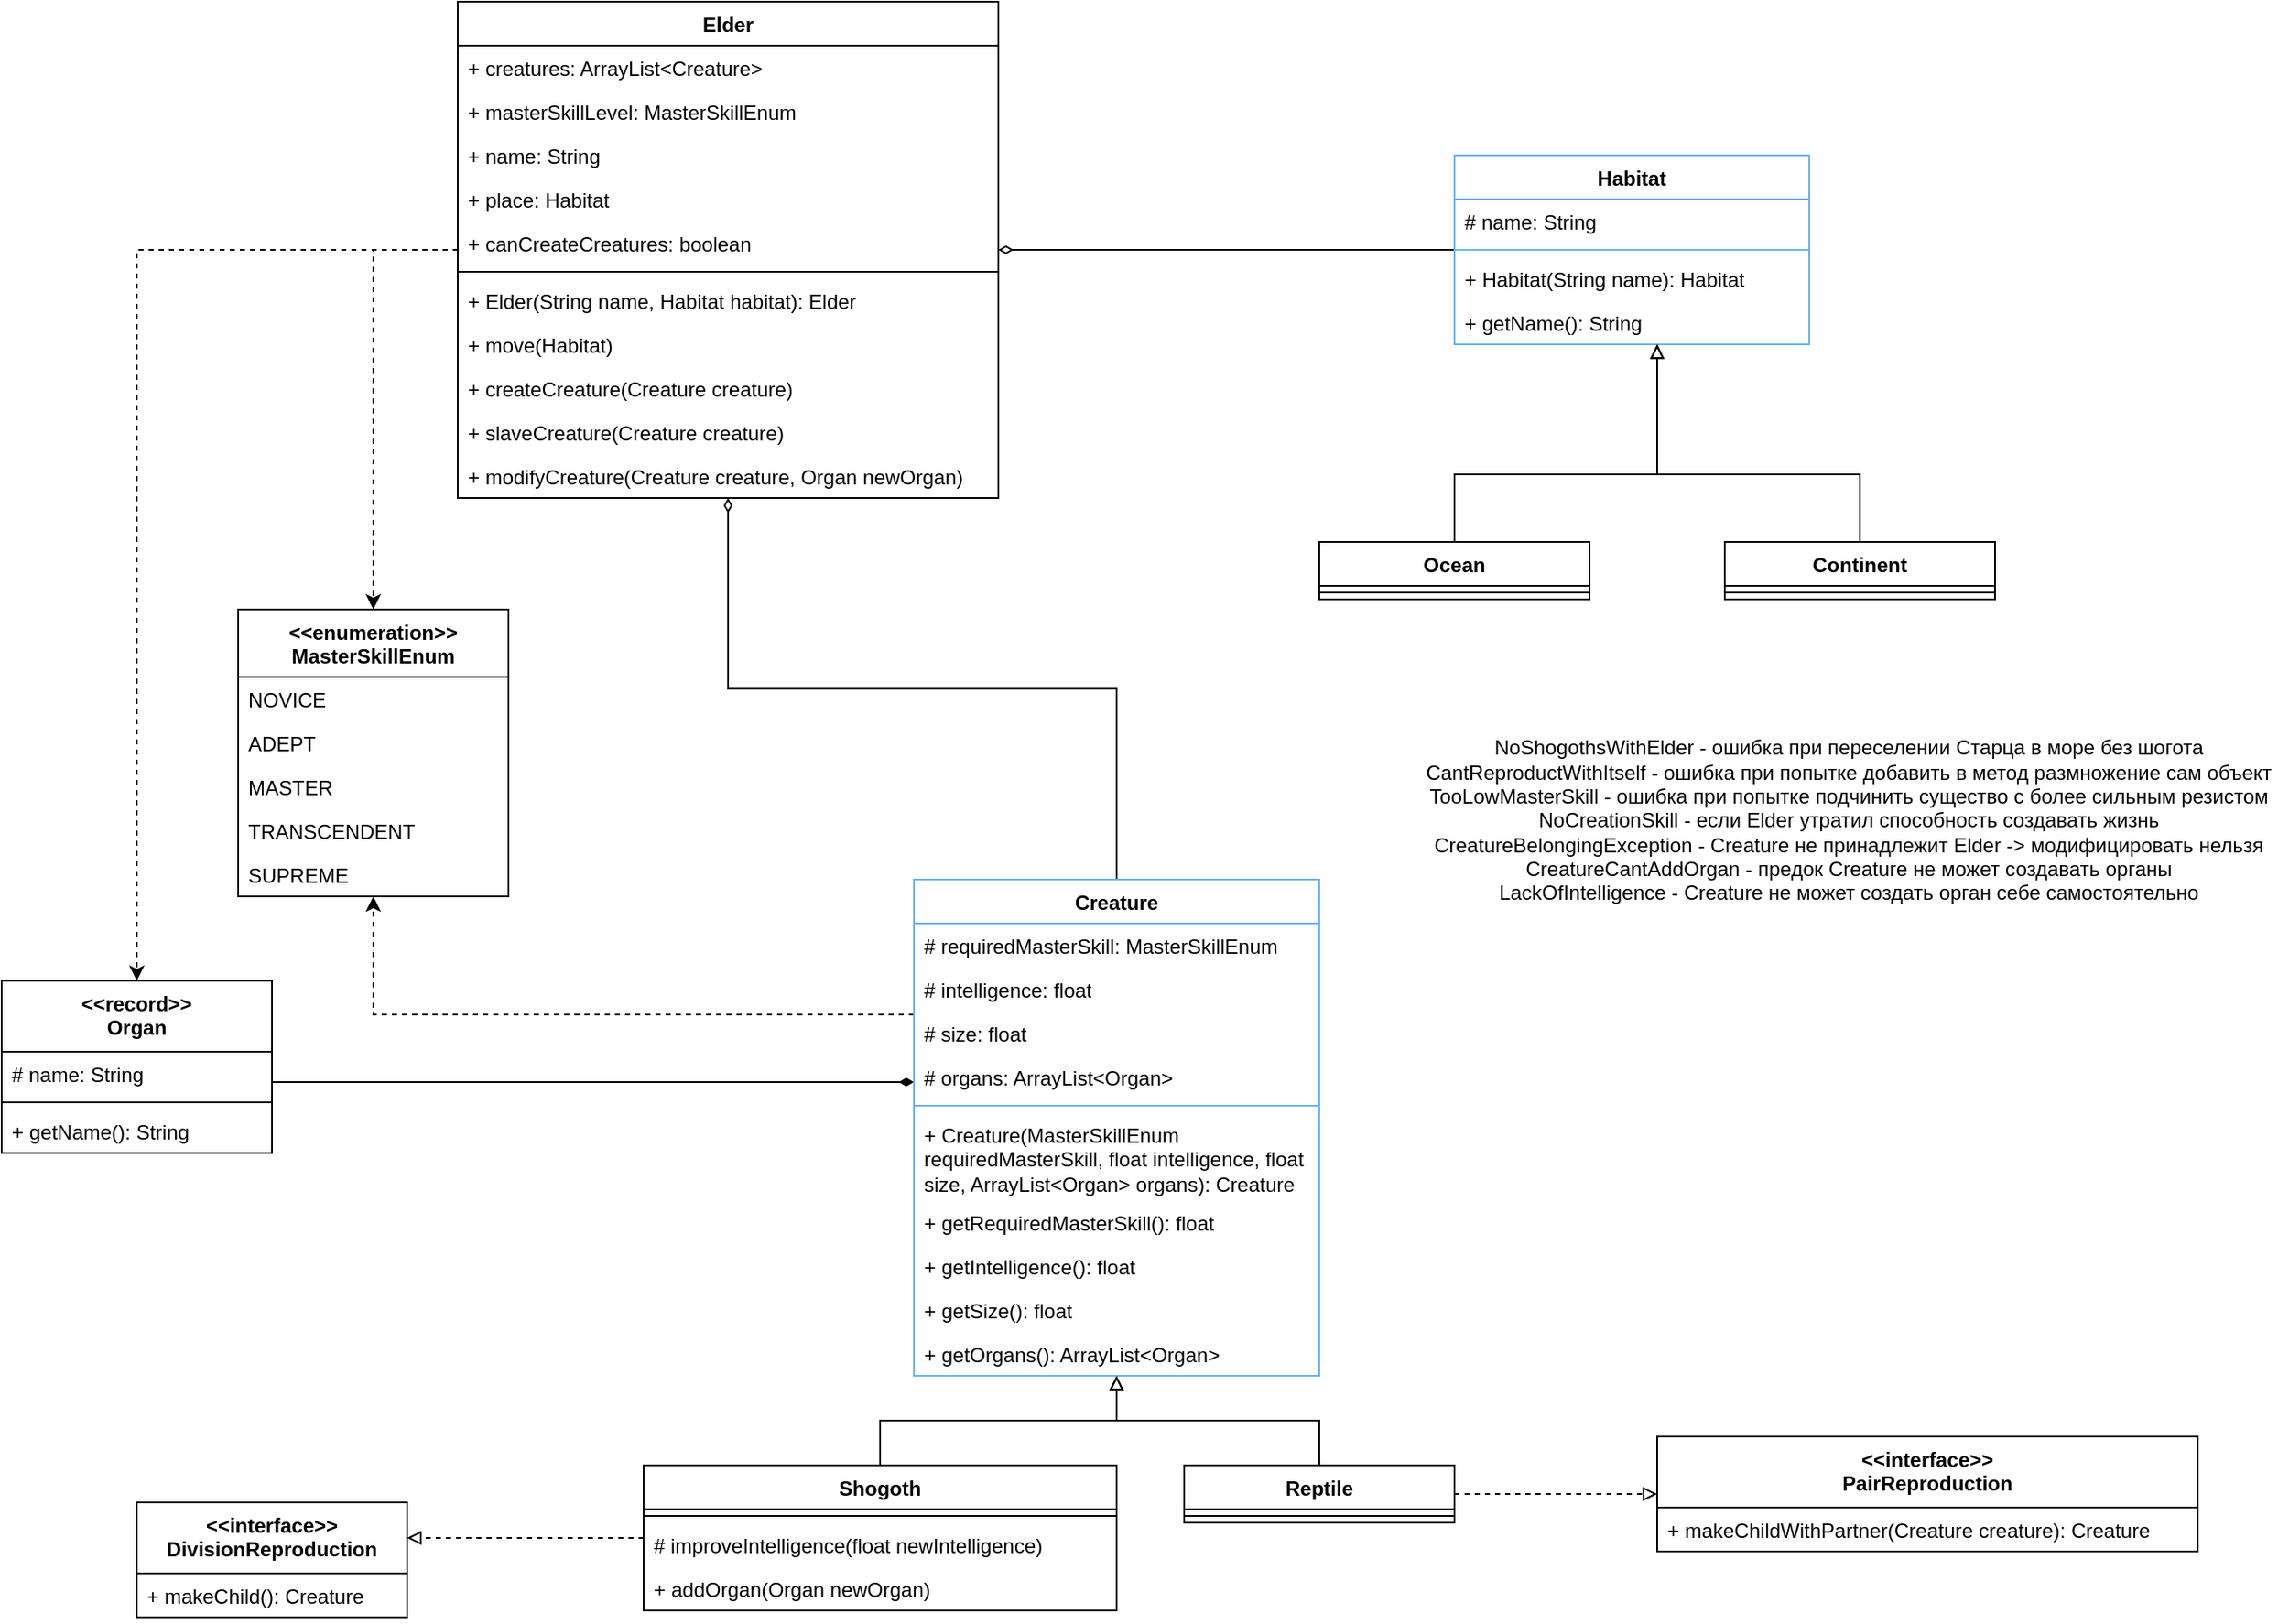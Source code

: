 <mxfile version="24.8.6">
  <diagram id="C5RBs43oDa-KdzZeNtuy" name="Page-1">
    <mxGraphModel dx="2560" dy="2148" grid="1" gridSize="10" guides="1" tooltips="1" connect="1" arrows="1" fold="1" page="1" pageScale="1" pageWidth="827" pageHeight="1169" math="0" shadow="0">
      <root>
        <mxCell id="WIyWlLk6GJQsqaUBKTNV-0" />
        <mxCell id="WIyWlLk6GJQsqaUBKTNV-1" parent="WIyWlLk6GJQsqaUBKTNV-0" />
        <mxCell id="Qfp754_vksHCgPkYxAVa-96" style="edgeStyle=orthogonalEdgeStyle;rounded=0;orthogonalLoop=1;jettySize=auto;html=1;endArrow=none;endFill=0;startArrow=diamondThin;startFill=0;" edge="1" parent="WIyWlLk6GJQsqaUBKTNV-1" source="Qfp754_vksHCgPkYxAVa-0" target="Qfp754_vksHCgPkYxAVa-4">
          <mxGeometry relative="1" as="geometry" />
        </mxCell>
        <mxCell id="Qfp754_vksHCgPkYxAVa-99" style="edgeStyle=orthogonalEdgeStyle;rounded=0;orthogonalLoop=1;jettySize=auto;html=1;dashed=1;" edge="1" parent="WIyWlLk6GJQsqaUBKTNV-1" source="Qfp754_vksHCgPkYxAVa-0" target="Qfp754_vksHCgPkYxAVa-64">
          <mxGeometry relative="1" as="geometry">
            <Array as="points">
              <mxPoint x="-200" y="-93" />
            </Array>
          </mxGeometry>
        </mxCell>
        <mxCell id="Qfp754_vksHCgPkYxAVa-101" style="edgeStyle=orthogonalEdgeStyle;rounded=0;orthogonalLoop=1;jettySize=auto;html=1;dashed=1;" edge="1" parent="WIyWlLk6GJQsqaUBKTNV-1" source="Qfp754_vksHCgPkYxAVa-0" target="Qfp754_vksHCgPkYxAVa-83">
          <mxGeometry relative="1" as="geometry" />
        </mxCell>
        <mxCell id="Qfp754_vksHCgPkYxAVa-106" style="edgeStyle=orthogonalEdgeStyle;rounded=0;orthogonalLoop=1;jettySize=auto;html=1;endArrow=none;endFill=0;startArrow=diamondThin;startFill=0;" edge="1" parent="WIyWlLk6GJQsqaUBKTNV-1" source="Qfp754_vksHCgPkYxAVa-0" target="Qfp754_vksHCgPkYxAVa-26">
          <mxGeometry relative="1" as="geometry" />
        </mxCell>
        <mxCell id="Qfp754_vksHCgPkYxAVa-0" value="Elder" style="swimlane;fontStyle=1;align=center;verticalAlign=top;childLayout=stackLayout;horizontal=1;startSize=26;horizontalStack=0;resizeParent=1;resizeParentMax=0;resizeLast=0;collapsible=1;marginBottom=0;whiteSpace=wrap;html=1;" vertex="1" parent="WIyWlLk6GJQsqaUBKTNV-1">
          <mxGeometry x="-150" y="-240" width="320" height="294" as="geometry" />
        </mxCell>
        <mxCell id="Qfp754_vksHCgPkYxAVa-1" value="+ creatures: ArrayList&amp;lt;Creature&amp;gt;" style="text;strokeColor=none;fillColor=none;align=left;verticalAlign=top;spacingLeft=4;spacingRight=4;overflow=hidden;rotatable=0;points=[[0,0.5],[1,0.5]];portConstraint=eastwest;whiteSpace=wrap;html=1;" vertex="1" parent="Qfp754_vksHCgPkYxAVa-0">
          <mxGeometry y="26" width="320" height="26" as="geometry" />
        </mxCell>
        <mxCell id="Qfp754_vksHCgPkYxAVa-23" value="+ masterSkillLevel: MasterSkillEnum" style="text;strokeColor=none;fillColor=none;align=left;verticalAlign=top;spacingLeft=4;spacingRight=4;overflow=hidden;rotatable=0;points=[[0,0.5],[1,0.5]];portConstraint=eastwest;whiteSpace=wrap;html=1;" vertex="1" parent="Qfp754_vksHCgPkYxAVa-0">
          <mxGeometry y="52" width="320" height="26" as="geometry" />
        </mxCell>
        <mxCell id="Qfp754_vksHCgPkYxAVa-63" value="+ name: String" style="text;strokeColor=none;fillColor=none;align=left;verticalAlign=top;spacingLeft=4;spacingRight=4;overflow=hidden;rotatable=0;points=[[0,0.5],[1,0.5]];portConstraint=eastwest;whiteSpace=wrap;html=1;" vertex="1" parent="Qfp754_vksHCgPkYxAVa-0">
          <mxGeometry y="78" width="320" height="26" as="geometry" />
        </mxCell>
        <mxCell id="Qfp754_vksHCgPkYxAVa-24" value="+ place: Habitat" style="text;strokeColor=none;fillColor=none;align=left;verticalAlign=top;spacingLeft=4;spacingRight=4;overflow=hidden;rotatable=0;points=[[0,0.5],[1,0.5]];portConstraint=eastwest;whiteSpace=wrap;html=1;" vertex="1" parent="Qfp754_vksHCgPkYxAVa-0">
          <mxGeometry y="104" width="320" height="26" as="geometry" />
        </mxCell>
        <mxCell id="Qfp754_vksHCgPkYxAVa-78" value="+ canCreateCreatures: boolean" style="text;strokeColor=none;fillColor=none;align=left;verticalAlign=top;spacingLeft=4;spacingRight=4;overflow=hidden;rotatable=0;points=[[0,0.5],[1,0.5]];portConstraint=eastwest;whiteSpace=wrap;html=1;" vertex="1" parent="Qfp754_vksHCgPkYxAVa-0">
          <mxGeometry y="130" width="320" height="26" as="geometry" />
        </mxCell>
        <mxCell id="Qfp754_vksHCgPkYxAVa-2" value="" style="line;strokeWidth=1;fillColor=none;align=left;verticalAlign=middle;spacingTop=-1;spacingLeft=3;spacingRight=3;rotatable=0;labelPosition=right;points=[];portConstraint=eastwest;strokeColor=inherit;" vertex="1" parent="Qfp754_vksHCgPkYxAVa-0">
          <mxGeometry y="156" width="320" height="8" as="geometry" />
        </mxCell>
        <mxCell id="Qfp754_vksHCgPkYxAVa-62" value="+ Elder(String name, Habitat habitat): Elder" style="text;strokeColor=none;fillColor=none;align=left;verticalAlign=top;spacingLeft=4;spacingRight=4;overflow=hidden;rotatable=0;points=[[0,0.5],[1,0.5]];portConstraint=eastwest;whiteSpace=wrap;html=1;" vertex="1" parent="Qfp754_vksHCgPkYxAVa-0">
          <mxGeometry y="164" width="320" height="26" as="geometry" />
        </mxCell>
        <mxCell id="Qfp754_vksHCgPkYxAVa-3" value="+ move(Habitat)" style="text;strokeColor=none;fillColor=none;align=left;verticalAlign=top;spacingLeft=4;spacingRight=4;overflow=hidden;rotatable=0;points=[[0,0.5],[1,0.5]];portConstraint=eastwest;whiteSpace=wrap;html=1;" vertex="1" parent="Qfp754_vksHCgPkYxAVa-0">
          <mxGeometry y="190" width="320" height="26" as="geometry" />
        </mxCell>
        <mxCell id="Qfp754_vksHCgPkYxAVa-37" value="+ createCreature(Creature creature)" style="text;strokeColor=none;fillColor=none;align=left;verticalAlign=top;spacingLeft=4;spacingRight=4;overflow=hidden;rotatable=0;points=[[0,0.5],[1,0.5]];portConstraint=eastwest;whiteSpace=wrap;html=1;" vertex="1" parent="Qfp754_vksHCgPkYxAVa-0">
          <mxGeometry y="216" width="320" height="26" as="geometry" />
        </mxCell>
        <mxCell id="Qfp754_vksHCgPkYxAVa-25" value="+ slaveCreature(Creature creature)" style="text;strokeColor=none;fillColor=none;align=left;verticalAlign=top;spacingLeft=4;spacingRight=4;overflow=hidden;rotatable=0;points=[[0,0.5],[1,0.5]];portConstraint=eastwest;whiteSpace=wrap;html=1;" vertex="1" parent="Qfp754_vksHCgPkYxAVa-0">
          <mxGeometry y="242" width="320" height="26" as="geometry" />
        </mxCell>
        <mxCell id="Qfp754_vksHCgPkYxAVa-79" value="+ modifyCreature(Creature creature, Organ newOrgan)" style="text;strokeColor=none;fillColor=none;align=left;verticalAlign=top;spacingLeft=4;spacingRight=4;overflow=hidden;rotatable=0;points=[[0,0.5],[1,0.5]];portConstraint=eastwest;whiteSpace=wrap;html=1;" vertex="1" parent="Qfp754_vksHCgPkYxAVa-0">
          <mxGeometry y="268" width="320" height="26" as="geometry" />
        </mxCell>
        <mxCell id="Qfp754_vksHCgPkYxAVa-4" value="Habitat" style="swimlane;fontStyle=1;align=center;verticalAlign=top;childLayout=stackLayout;horizontal=1;startSize=26;horizontalStack=0;resizeParent=1;resizeParentMax=0;resizeLast=0;collapsible=1;marginBottom=0;whiteSpace=wrap;html=1;strokeColor=#66B2FF;" vertex="1" parent="WIyWlLk6GJQsqaUBKTNV-1">
          <mxGeometry x="440" y="-149" width="210" height="112" as="geometry" />
        </mxCell>
        <mxCell id="Qfp754_vksHCgPkYxAVa-5" value="# name: String" style="text;strokeColor=none;fillColor=none;align=left;verticalAlign=top;spacingLeft=4;spacingRight=4;overflow=hidden;rotatable=0;points=[[0,0.5],[1,0.5]];portConstraint=eastwest;whiteSpace=wrap;html=1;" vertex="1" parent="Qfp754_vksHCgPkYxAVa-4">
          <mxGeometry y="26" width="210" height="26" as="geometry" />
        </mxCell>
        <mxCell id="Qfp754_vksHCgPkYxAVa-92" value="" style="line;strokeWidth=1;fillColor=none;align=left;verticalAlign=middle;spacingTop=-1;spacingLeft=3;spacingRight=3;rotatable=0;labelPosition=right;points=[];portConstraint=eastwest;strokeColor=inherit;" vertex="1" parent="Qfp754_vksHCgPkYxAVa-4">
          <mxGeometry y="52" width="210" height="8" as="geometry" />
        </mxCell>
        <mxCell id="Qfp754_vksHCgPkYxAVa-108" value="+ Habitat(String name): Habitat" style="text;strokeColor=none;fillColor=none;align=left;verticalAlign=top;spacingLeft=4;spacingRight=4;overflow=hidden;rotatable=0;points=[[0,0.5],[1,0.5]];portConstraint=eastwest;whiteSpace=wrap;html=1;" vertex="1" parent="Qfp754_vksHCgPkYxAVa-4">
          <mxGeometry y="60" width="210" height="26" as="geometry" />
        </mxCell>
        <mxCell id="Qfp754_vksHCgPkYxAVa-93" value="+ getName(): String" style="text;strokeColor=none;fillColor=none;align=left;verticalAlign=top;spacingLeft=4;spacingRight=4;overflow=hidden;rotatable=0;points=[[0,0.5],[1,0.5]];portConstraint=eastwest;whiteSpace=wrap;html=1;" vertex="1" parent="Qfp754_vksHCgPkYxAVa-4">
          <mxGeometry y="86" width="210" height="26" as="geometry" />
        </mxCell>
        <mxCell id="Qfp754_vksHCgPkYxAVa-17" style="edgeStyle=orthogonalEdgeStyle;rounded=0;orthogonalLoop=1;jettySize=auto;html=1;endArrow=block;endFill=0;" edge="1" parent="WIyWlLk6GJQsqaUBKTNV-1" source="Qfp754_vksHCgPkYxAVa-8">
          <mxGeometry relative="1" as="geometry">
            <mxPoint x="560" y="-37.0" as="targetPoint" />
            <Array as="points">
              <mxPoint x="440" y="40" />
              <mxPoint x="560" y="40" />
            </Array>
          </mxGeometry>
        </mxCell>
        <mxCell id="Qfp754_vksHCgPkYxAVa-8" value="Ocean" style="swimlane;fontStyle=1;align=center;verticalAlign=top;childLayout=stackLayout;horizontal=1;startSize=26;horizontalStack=0;resizeParent=1;resizeParentMax=0;resizeLast=0;collapsible=1;marginBottom=0;whiteSpace=wrap;html=1;" vertex="1" parent="WIyWlLk6GJQsqaUBKTNV-1">
          <mxGeometry x="360" y="80" width="160" height="34" as="geometry" />
        </mxCell>
        <mxCell id="Qfp754_vksHCgPkYxAVa-10" value="" style="line;strokeWidth=1;fillColor=none;align=left;verticalAlign=middle;spacingTop=-1;spacingLeft=3;spacingRight=3;rotatable=0;labelPosition=right;points=[];portConstraint=eastwest;strokeColor=inherit;" vertex="1" parent="Qfp754_vksHCgPkYxAVa-8">
          <mxGeometry y="26" width="160" height="8" as="geometry" />
        </mxCell>
        <mxCell id="Qfp754_vksHCgPkYxAVa-16" style="edgeStyle=orthogonalEdgeStyle;rounded=0;orthogonalLoop=1;jettySize=auto;html=1;endArrow=block;endFill=0;" edge="1" parent="WIyWlLk6GJQsqaUBKTNV-1" source="Qfp754_vksHCgPkYxAVa-12">
          <mxGeometry relative="1" as="geometry">
            <mxPoint x="560" y="-37.0" as="targetPoint" />
            <Array as="points">
              <mxPoint x="680" y="40" />
              <mxPoint x="560" y="40" />
            </Array>
          </mxGeometry>
        </mxCell>
        <mxCell id="Qfp754_vksHCgPkYxAVa-12" value="Continent" style="swimlane;fontStyle=1;align=center;verticalAlign=top;childLayout=stackLayout;horizontal=1;startSize=26;horizontalStack=0;resizeParent=1;resizeParentMax=0;resizeLast=0;collapsible=1;marginBottom=0;whiteSpace=wrap;html=1;" vertex="1" parent="WIyWlLk6GJQsqaUBKTNV-1">
          <mxGeometry x="600" y="80" width="160" height="34" as="geometry" />
        </mxCell>
        <mxCell id="Qfp754_vksHCgPkYxAVa-14" value="" style="line;strokeWidth=1;fillColor=none;align=left;verticalAlign=middle;spacingTop=-1;spacingLeft=3;spacingRight=3;rotatable=0;labelPosition=right;points=[];portConstraint=eastwest;strokeColor=inherit;" vertex="1" parent="Qfp754_vksHCgPkYxAVa-12">
          <mxGeometry y="26" width="160" height="8" as="geometry" />
        </mxCell>
        <mxCell id="Qfp754_vksHCgPkYxAVa-31" style="edgeStyle=orthogonalEdgeStyle;rounded=0;orthogonalLoop=1;jettySize=auto;html=1;endArrow=block;endFill=0;" edge="1" parent="WIyWlLk6GJQsqaUBKTNV-1" source="Qfp754_vksHCgPkYxAVa-18" target="Qfp754_vksHCgPkYxAVa-26">
          <mxGeometry relative="1" as="geometry" />
        </mxCell>
        <mxCell id="Qfp754_vksHCgPkYxAVa-50" style="edgeStyle=orthogonalEdgeStyle;rounded=0;orthogonalLoop=1;jettySize=auto;html=1;endArrow=block;endFill=0;dashed=1;" edge="1" parent="WIyWlLk6GJQsqaUBKTNV-1" source="Qfp754_vksHCgPkYxAVa-18" target="Qfp754_vksHCgPkYxAVa-46">
          <mxGeometry relative="1" as="geometry" />
        </mxCell>
        <mxCell id="Qfp754_vksHCgPkYxAVa-18" value="Reptile" style="swimlane;fontStyle=1;align=center;verticalAlign=top;childLayout=stackLayout;horizontal=1;startSize=26;horizontalStack=0;resizeParent=1;resizeParentMax=0;resizeLast=0;collapsible=1;marginBottom=0;whiteSpace=wrap;html=1;" vertex="1" parent="WIyWlLk6GJQsqaUBKTNV-1">
          <mxGeometry x="280" y="627" width="160" height="34" as="geometry" />
        </mxCell>
        <mxCell id="Qfp754_vksHCgPkYxAVa-20" value="" style="line;strokeWidth=1;fillColor=none;align=left;verticalAlign=middle;spacingTop=-1;spacingLeft=3;spacingRight=3;rotatable=0;labelPosition=right;points=[];portConstraint=eastwest;strokeColor=inherit;" vertex="1" parent="Qfp754_vksHCgPkYxAVa-18">
          <mxGeometry y="26" width="160" height="8" as="geometry" />
        </mxCell>
        <mxCell id="Qfp754_vksHCgPkYxAVa-22" value="NoShogothsWithElder - ошибка при переселении Старца в море без шогота&lt;div&gt;CantReproductWithItself - ошибка при попытке добавить в метод размножение сам объект&lt;/div&gt;&lt;div&gt;TooLowMasterSkill - ошибка при попытке подчинить существо с более сильным резистом&lt;/div&gt;&lt;div&gt;NoCreationSkill - если Elder утратил способность создавать жизнь&lt;/div&gt;&lt;div&gt;CreatureBelongingException - Creature не принадлежит Elder -&amp;gt; модифицировать нельзя&lt;/div&gt;&lt;div&gt;CreatureCantAddOrgan - предок Creature не может создавать органы&lt;/div&gt;&lt;div&gt;LackOfIntelligence - Creature не может создать орган себе самостоятельно&lt;/div&gt;" style="text;html=1;align=center;verticalAlign=middle;resizable=0;points=[];autosize=1;strokeColor=none;fillColor=none;" vertex="1" parent="WIyWlLk6GJQsqaUBKTNV-1">
          <mxGeometry x="413" y="190" width="520" height="110" as="geometry" />
        </mxCell>
        <mxCell id="Qfp754_vksHCgPkYxAVa-95" style="edgeStyle=orthogonalEdgeStyle;rounded=0;orthogonalLoop=1;jettySize=auto;html=1;endArrow=none;endFill=0;startArrow=diamondThin;startFill=1;" edge="1" parent="WIyWlLk6GJQsqaUBKTNV-1" source="Qfp754_vksHCgPkYxAVa-26" target="Qfp754_vksHCgPkYxAVa-83">
          <mxGeometry relative="1" as="geometry">
            <Array as="points">
              <mxPoint x="-60" y="400" />
              <mxPoint x="-60" y="400" />
            </Array>
          </mxGeometry>
        </mxCell>
        <mxCell id="Qfp754_vksHCgPkYxAVa-105" style="edgeStyle=orthogonalEdgeStyle;rounded=0;orthogonalLoop=1;jettySize=auto;html=1;dashed=1;" edge="1" parent="WIyWlLk6GJQsqaUBKTNV-1" source="Qfp754_vksHCgPkYxAVa-26" target="Qfp754_vksHCgPkYxAVa-64">
          <mxGeometry relative="1" as="geometry">
            <Array as="points">
              <mxPoint x="-200" y="360" />
            </Array>
          </mxGeometry>
        </mxCell>
        <mxCell id="Qfp754_vksHCgPkYxAVa-26" value="&lt;span style=&quot;white-space-collapse: preserve;&quot; data-src-align=&quot;0:5&quot; class=&quot;EzKURWReUAB5oZgtQNkl&quot;&gt;Creature&lt;/span&gt;" style="swimlane;fontStyle=1;align=center;verticalAlign=top;childLayout=stackLayout;horizontal=1;startSize=26;horizontalStack=0;resizeParent=1;resizeParentMax=0;resizeLast=0;collapsible=1;marginBottom=0;whiteSpace=wrap;html=1;strokeColor=#66B2FF;" vertex="1" parent="WIyWlLk6GJQsqaUBKTNV-1">
          <mxGeometry x="120" y="280" width="240" height="294" as="geometry" />
        </mxCell>
        <mxCell id="Qfp754_vksHCgPkYxAVa-39" value="# requiredMasterSkill: MasterSkillEnum" style="text;strokeColor=none;fillColor=none;align=left;verticalAlign=top;spacingLeft=4;spacingRight=4;overflow=hidden;rotatable=0;points=[[0,0.5],[1,0.5]];portConstraint=eastwest;whiteSpace=wrap;html=1;" vertex="1" parent="Qfp754_vksHCgPkYxAVa-26">
          <mxGeometry y="26" width="240" height="26" as="geometry" />
        </mxCell>
        <mxCell id="Qfp754_vksHCgPkYxAVa-19" value="# intelligence: float" style="text;strokeColor=none;fillColor=none;align=left;verticalAlign=top;spacingLeft=4;spacingRight=4;overflow=hidden;rotatable=0;points=[[0,0.5],[1,0.5]];portConstraint=eastwest;whiteSpace=wrap;html=1;" vertex="1" parent="Qfp754_vksHCgPkYxAVa-26">
          <mxGeometry y="52" width="240" height="26" as="geometry" />
        </mxCell>
        <mxCell id="Qfp754_vksHCgPkYxAVa-59" value="# size: float" style="text;strokeColor=none;fillColor=none;align=left;verticalAlign=top;spacingLeft=4;spacingRight=4;overflow=hidden;rotatable=0;points=[[0,0.5],[1,0.5]];portConstraint=eastwest;whiteSpace=wrap;html=1;" vertex="1" parent="Qfp754_vksHCgPkYxAVa-26">
          <mxGeometry y="78" width="240" height="26" as="geometry" />
        </mxCell>
        <mxCell id="Qfp754_vksHCgPkYxAVa-89" value="# organs: ArrayList&amp;lt;Organ&amp;gt;" style="text;strokeColor=none;fillColor=none;align=left;verticalAlign=top;spacingLeft=4;spacingRight=4;overflow=hidden;rotatable=0;points=[[0,0.5],[1,0.5]];portConstraint=eastwest;whiteSpace=wrap;html=1;" vertex="1" parent="Qfp754_vksHCgPkYxAVa-26">
          <mxGeometry y="104" width="240" height="26" as="geometry" />
        </mxCell>
        <mxCell id="Qfp754_vksHCgPkYxAVa-28" value="" style="line;strokeWidth=1;fillColor=none;align=left;verticalAlign=middle;spacingTop=-1;spacingLeft=3;spacingRight=3;rotatable=0;labelPosition=right;points=[];portConstraint=eastwest;strokeColor=inherit;" vertex="1" parent="Qfp754_vksHCgPkYxAVa-26">
          <mxGeometry y="130" width="240" height="8" as="geometry" />
        </mxCell>
        <mxCell id="Qfp754_vksHCgPkYxAVa-107" value="+ Creature(MasterSkillEnum requiredMasterSkill, float intelligence, float size, ArrayList&amp;lt;Organ&amp;gt; organs): Creature" style="text;strokeColor=none;fillColor=none;align=left;verticalAlign=top;spacingLeft=4;spacingRight=4;overflow=hidden;rotatable=0;points=[[0,0.5],[1,0.5]];portConstraint=eastwest;whiteSpace=wrap;html=1;" vertex="1" parent="Qfp754_vksHCgPkYxAVa-26">
          <mxGeometry y="138" width="240" height="52" as="geometry" />
        </mxCell>
        <mxCell id="Qfp754_vksHCgPkYxAVa-40" value="+ getRequiredMasterSkill(): float" style="text;strokeColor=none;fillColor=none;align=left;verticalAlign=top;spacingLeft=4;spacingRight=4;overflow=hidden;rotatable=0;points=[[0,0.5],[1,0.5]];portConstraint=eastwest;whiteSpace=wrap;html=1;" vertex="1" parent="Qfp754_vksHCgPkYxAVa-26">
          <mxGeometry y="190" width="240" height="26" as="geometry" />
        </mxCell>
        <mxCell id="Qfp754_vksHCgPkYxAVa-82" value="+ getIntelligence(): float" style="text;strokeColor=none;fillColor=none;align=left;verticalAlign=top;spacingLeft=4;spacingRight=4;overflow=hidden;rotatable=0;points=[[0,0.5],[1,0.5]];portConstraint=eastwest;whiteSpace=wrap;html=1;" vertex="1" parent="Qfp754_vksHCgPkYxAVa-26">
          <mxGeometry y="216" width="240" height="26" as="geometry" />
        </mxCell>
        <mxCell id="Qfp754_vksHCgPkYxAVa-60" value="+ getSize(): float" style="text;strokeColor=none;fillColor=none;align=left;verticalAlign=top;spacingLeft=4;spacingRight=4;overflow=hidden;rotatable=0;points=[[0,0.5],[1,0.5]];portConstraint=eastwest;whiteSpace=wrap;html=1;" vertex="1" parent="Qfp754_vksHCgPkYxAVa-26">
          <mxGeometry y="242" width="240" height="26" as="geometry" />
        </mxCell>
        <mxCell id="Qfp754_vksHCgPkYxAVa-90" value="+ getOrgans(): ArrayList&amp;lt;Organ&amp;gt;" style="text;strokeColor=none;fillColor=none;align=left;verticalAlign=top;spacingLeft=4;spacingRight=4;overflow=hidden;rotatable=0;points=[[0,0.5],[1,0.5]];portConstraint=eastwest;whiteSpace=wrap;html=1;" vertex="1" parent="Qfp754_vksHCgPkYxAVa-26">
          <mxGeometry y="268" width="240" height="26" as="geometry" />
        </mxCell>
        <mxCell id="Qfp754_vksHCgPkYxAVa-36" style="edgeStyle=orthogonalEdgeStyle;rounded=0;orthogonalLoop=1;jettySize=auto;html=1;endArrow=block;endFill=0;" edge="1" parent="WIyWlLk6GJQsqaUBKTNV-1" source="Qfp754_vksHCgPkYxAVa-32" target="Qfp754_vksHCgPkYxAVa-26">
          <mxGeometry relative="1" as="geometry" />
        </mxCell>
        <mxCell id="Qfp754_vksHCgPkYxAVa-56" style="edgeStyle=orthogonalEdgeStyle;rounded=0;orthogonalLoop=1;jettySize=auto;html=1;endArrow=block;endFill=0;dashed=1;" edge="1" parent="WIyWlLk6GJQsqaUBKTNV-1" source="Qfp754_vksHCgPkYxAVa-32" target="Qfp754_vksHCgPkYxAVa-51">
          <mxGeometry relative="1" as="geometry">
            <Array as="points">
              <mxPoint x="-250" y="687" />
              <mxPoint x="-250" y="687" />
            </Array>
          </mxGeometry>
        </mxCell>
        <mxCell id="Qfp754_vksHCgPkYxAVa-32" value="Shogoth" style="swimlane;fontStyle=1;align=center;verticalAlign=top;childLayout=stackLayout;horizontal=1;startSize=26;horizontalStack=0;resizeParent=1;resizeParentMax=0;resizeLast=0;collapsible=1;marginBottom=0;whiteSpace=wrap;html=1;" vertex="1" parent="WIyWlLk6GJQsqaUBKTNV-1">
          <mxGeometry x="-40" y="627" width="280" height="86" as="geometry" />
        </mxCell>
        <mxCell id="Qfp754_vksHCgPkYxAVa-34" value="" style="line;strokeWidth=1;fillColor=none;align=left;verticalAlign=middle;spacingTop=-1;spacingLeft=3;spacingRight=3;rotatable=0;labelPosition=right;points=[];portConstraint=eastwest;strokeColor=inherit;" vertex="1" parent="Qfp754_vksHCgPkYxAVa-32">
          <mxGeometry y="26" width="280" height="8" as="geometry" />
        </mxCell>
        <mxCell id="Qfp754_vksHCgPkYxAVa-91" value="# improveIntelligence(float newIntelligence)" style="text;strokeColor=none;fillColor=none;align=left;verticalAlign=top;spacingLeft=4;spacingRight=4;overflow=hidden;rotatable=0;points=[[0,0.5],[1,0.5]];portConstraint=eastwest;whiteSpace=wrap;html=1;" vertex="1" parent="Qfp754_vksHCgPkYxAVa-32">
          <mxGeometry y="34" width="280" height="26" as="geometry" />
        </mxCell>
        <mxCell id="Qfp754_vksHCgPkYxAVa-94" value="+ addOrgan(Organ newOrgan)" style="text;strokeColor=none;fillColor=none;align=left;verticalAlign=top;spacingLeft=4;spacingRight=4;overflow=hidden;rotatable=0;points=[[0,0.5],[1,0.5]];portConstraint=eastwest;whiteSpace=wrap;html=1;" vertex="1" parent="Qfp754_vksHCgPkYxAVa-32">
          <mxGeometry y="60" width="280" height="26" as="geometry" />
        </mxCell>
        <mxCell id="Qfp754_vksHCgPkYxAVa-46" value="&lt;div&gt;&lt;b&gt;&amp;lt;&amp;lt;interface&amp;gt;&amp;gt;&lt;/b&gt;&lt;/div&gt;&lt;b&gt;PairReproduction&lt;/b&gt;" style="swimlane;fontStyle=1;align=center;verticalAlign=top;childLayout=stackLayout;horizontal=1;startSize=42;horizontalStack=0;resizeParent=1;resizeParentMax=0;resizeLast=0;collapsible=1;marginBottom=0;whiteSpace=wrap;html=1;" vertex="1" parent="WIyWlLk6GJQsqaUBKTNV-1">
          <mxGeometry x="560" y="610" width="320" height="68" as="geometry" />
        </mxCell>
        <mxCell id="Qfp754_vksHCgPkYxAVa-49" value="+ makeChildWithPartner(Creature creature): Creature" style="text;strokeColor=none;fillColor=none;align=left;verticalAlign=top;spacingLeft=4;spacingRight=4;overflow=hidden;rotatable=0;points=[[0,0.5],[1,0.5]];portConstraint=eastwest;whiteSpace=wrap;html=1;" vertex="1" parent="Qfp754_vksHCgPkYxAVa-46">
          <mxGeometry y="42" width="320" height="26" as="geometry" />
        </mxCell>
        <mxCell id="Qfp754_vksHCgPkYxAVa-51" value="&lt;div&gt;&lt;b&gt;&amp;lt;&amp;lt;interface&amp;gt;&amp;gt;&lt;/b&gt;&lt;/div&gt;&lt;b&gt;DivisionReproduction&lt;/b&gt;" style="swimlane;fontStyle=1;align=center;verticalAlign=top;childLayout=stackLayout;horizontal=1;startSize=42;horizontalStack=0;resizeParent=1;resizeParentMax=0;resizeLast=0;collapsible=1;marginBottom=0;whiteSpace=wrap;html=1;" vertex="1" parent="WIyWlLk6GJQsqaUBKTNV-1">
          <mxGeometry x="-340" y="649" width="160" height="68" as="geometry" />
        </mxCell>
        <mxCell id="Qfp754_vksHCgPkYxAVa-54" value="+ makeChild(): Creature" style="text;strokeColor=none;fillColor=none;align=left;verticalAlign=top;spacingLeft=4;spacingRight=4;overflow=hidden;rotatable=0;points=[[0,0.5],[1,0.5]];portConstraint=eastwest;whiteSpace=wrap;html=1;" vertex="1" parent="Qfp754_vksHCgPkYxAVa-51">
          <mxGeometry y="42" width="160" height="26" as="geometry" />
        </mxCell>
        <mxCell id="Qfp754_vksHCgPkYxAVa-64" value="&amp;lt;&amp;lt;enumeration&amp;gt;&amp;gt;&lt;div&gt;MasterSkillEnum&lt;/div&gt;" style="swimlane;fontStyle=1;align=center;verticalAlign=top;childLayout=stackLayout;horizontal=1;startSize=40;horizontalStack=0;resizeParent=1;resizeParentMax=0;resizeLast=0;collapsible=1;marginBottom=0;whiteSpace=wrap;html=1;" vertex="1" parent="WIyWlLk6GJQsqaUBKTNV-1">
          <mxGeometry x="-280" y="120" width="160" height="170" as="geometry" />
        </mxCell>
        <mxCell id="Qfp754_vksHCgPkYxAVa-65" value="NOVICE" style="text;strokeColor=none;fillColor=none;align=left;verticalAlign=top;spacingLeft=4;spacingRight=4;overflow=hidden;rotatable=0;points=[[0,0.5],[1,0.5]];portConstraint=eastwest;whiteSpace=wrap;html=1;" vertex="1" parent="Qfp754_vksHCgPkYxAVa-64">
          <mxGeometry y="40" width="160" height="26" as="geometry" />
        </mxCell>
        <mxCell id="Qfp754_vksHCgPkYxAVa-68" value="ADEPT" style="text;strokeColor=none;fillColor=none;align=left;verticalAlign=top;spacingLeft=4;spacingRight=4;overflow=hidden;rotatable=0;points=[[0,0.5],[1,0.5]];portConstraint=eastwest;whiteSpace=wrap;html=1;" vertex="1" parent="Qfp754_vksHCgPkYxAVa-64">
          <mxGeometry y="66" width="160" height="26" as="geometry" />
        </mxCell>
        <mxCell id="Qfp754_vksHCgPkYxAVa-69" value="MASTER" style="text;strokeColor=none;fillColor=none;align=left;verticalAlign=top;spacingLeft=4;spacingRight=4;overflow=hidden;rotatable=0;points=[[0,0.5],[1,0.5]];portConstraint=eastwest;whiteSpace=wrap;html=1;" vertex="1" parent="Qfp754_vksHCgPkYxAVa-64">
          <mxGeometry y="92" width="160" height="26" as="geometry" />
        </mxCell>
        <mxCell id="Qfp754_vksHCgPkYxAVa-71" value="TRANSCENDENT" style="text;strokeColor=none;fillColor=none;align=left;verticalAlign=top;spacingLeft=4;spacingRight=4;overflow=hidden;rotatable=0;points=[[0,0.5],[1,0.5]];portConstraint=eastwest;whiteSpace=wrap;html=1;" vertex="1" parent="Qfp754_vksHCgPkYxAVa-64">
          <mxGeometry y="118" width="160" height="26" as="geometry" />
        </mxCell>
        <mxCell id="Qfp754_vksHCgPkYxAVa-70" value="SUPREME" style="text;strokeColor=none;fillColor=none;align=left;verticalAlign=top;spacingLeft=4;spacingRight=4;overflow=hidden;rotatable=0;points=[[0,0.5],[1,0.5]];portConstraint=eastwest;whiteSpace=wrap;html=1;" vertex="1" parent="Qfp754_vksHCgPkYxAVa-64">
          <mxGeometry y="144" width="160" height="26" as="geometry" />
        </mxCell>
        <mxCell id="Qfp754_vksHCgPkYxAVa-83" value="&lt;div&gt;&amp;lt;&amp;lt;record&amp;gt;&amp;gt;&lt;/div&gt;Organ" style="swimlane;fontStyle=1;align=center;verticalAlign=top;childLayout=stackLayout;horizontal=1;startSize=42;horizontalStack=0;resizeParent=1;resizeParentMax=0;resizeLast=0;collapsible=1;marginBottom=0;whiteSpace=wrap;html=1;" vertex="1" parent="WIyWlLk6GJQsqaUBKTNV-1">
          <mxGeometry x="-420" y="340" width="160" height="102" as="geometry" />
        </mxCell>
        <mxCell id="Qfp754_vksHCgPkYxAVa-102" value="# name: String" style="text;strokeColor=none;fillColor=none;align=left;verticalAlign=top;spacingLeft=4;spacingRight=4;overflow=hidden;rotatable=0;points=[[0,0.5],[1,0.5]];portConstraint=eastwest;whiteSpace=wrap;html=1;" vertex="1" parent="Qfp754_vksHCgPkYxAVa-83">
          <mxGeometry y="42" width="160" height="26" as="geometry" />
        </mxCell>
        <mxCell id="Qfp754_vksHCgPkYxAVa-103" value="" style="line;strokeWidth=1;fillColor=none;align=left;verticalAlign=middle;spacingTop=-1;spacingLeft=3;spacingRight=3;rotatable=0;labelPosition=right;points=[];portConstraint=eastwest;strokeColor=inherit;" vertex="1" parent="Qfp754_vksHCgPkYxAVa-83">
          <mxGeometry y="68" width="160" height="8" as="geometry" />
        </mxCell>
        <mxCell id="Qfp754_vksHCgPkYxAVa-104" value="+ getName(): String" style="text;strokeColor=none;fillColor=none;align=left;verticalAlign=top;spacingLeft=4;spacingRight=4;overflow=hidden;rotatable=0;points=[[0,0.5],[1,0.5]];portConstraint=eastwest;whiteSpace=wrap;html=1;" vertex="1" parent="Qfp754_vksHCgPkYxAVa-83">
          <mxGeometry y="76" width="160" height="26" as="geometry" />
        </mxCell>
      </root>
    </mxGraphModel>
  </diagram>
</mxfile>
